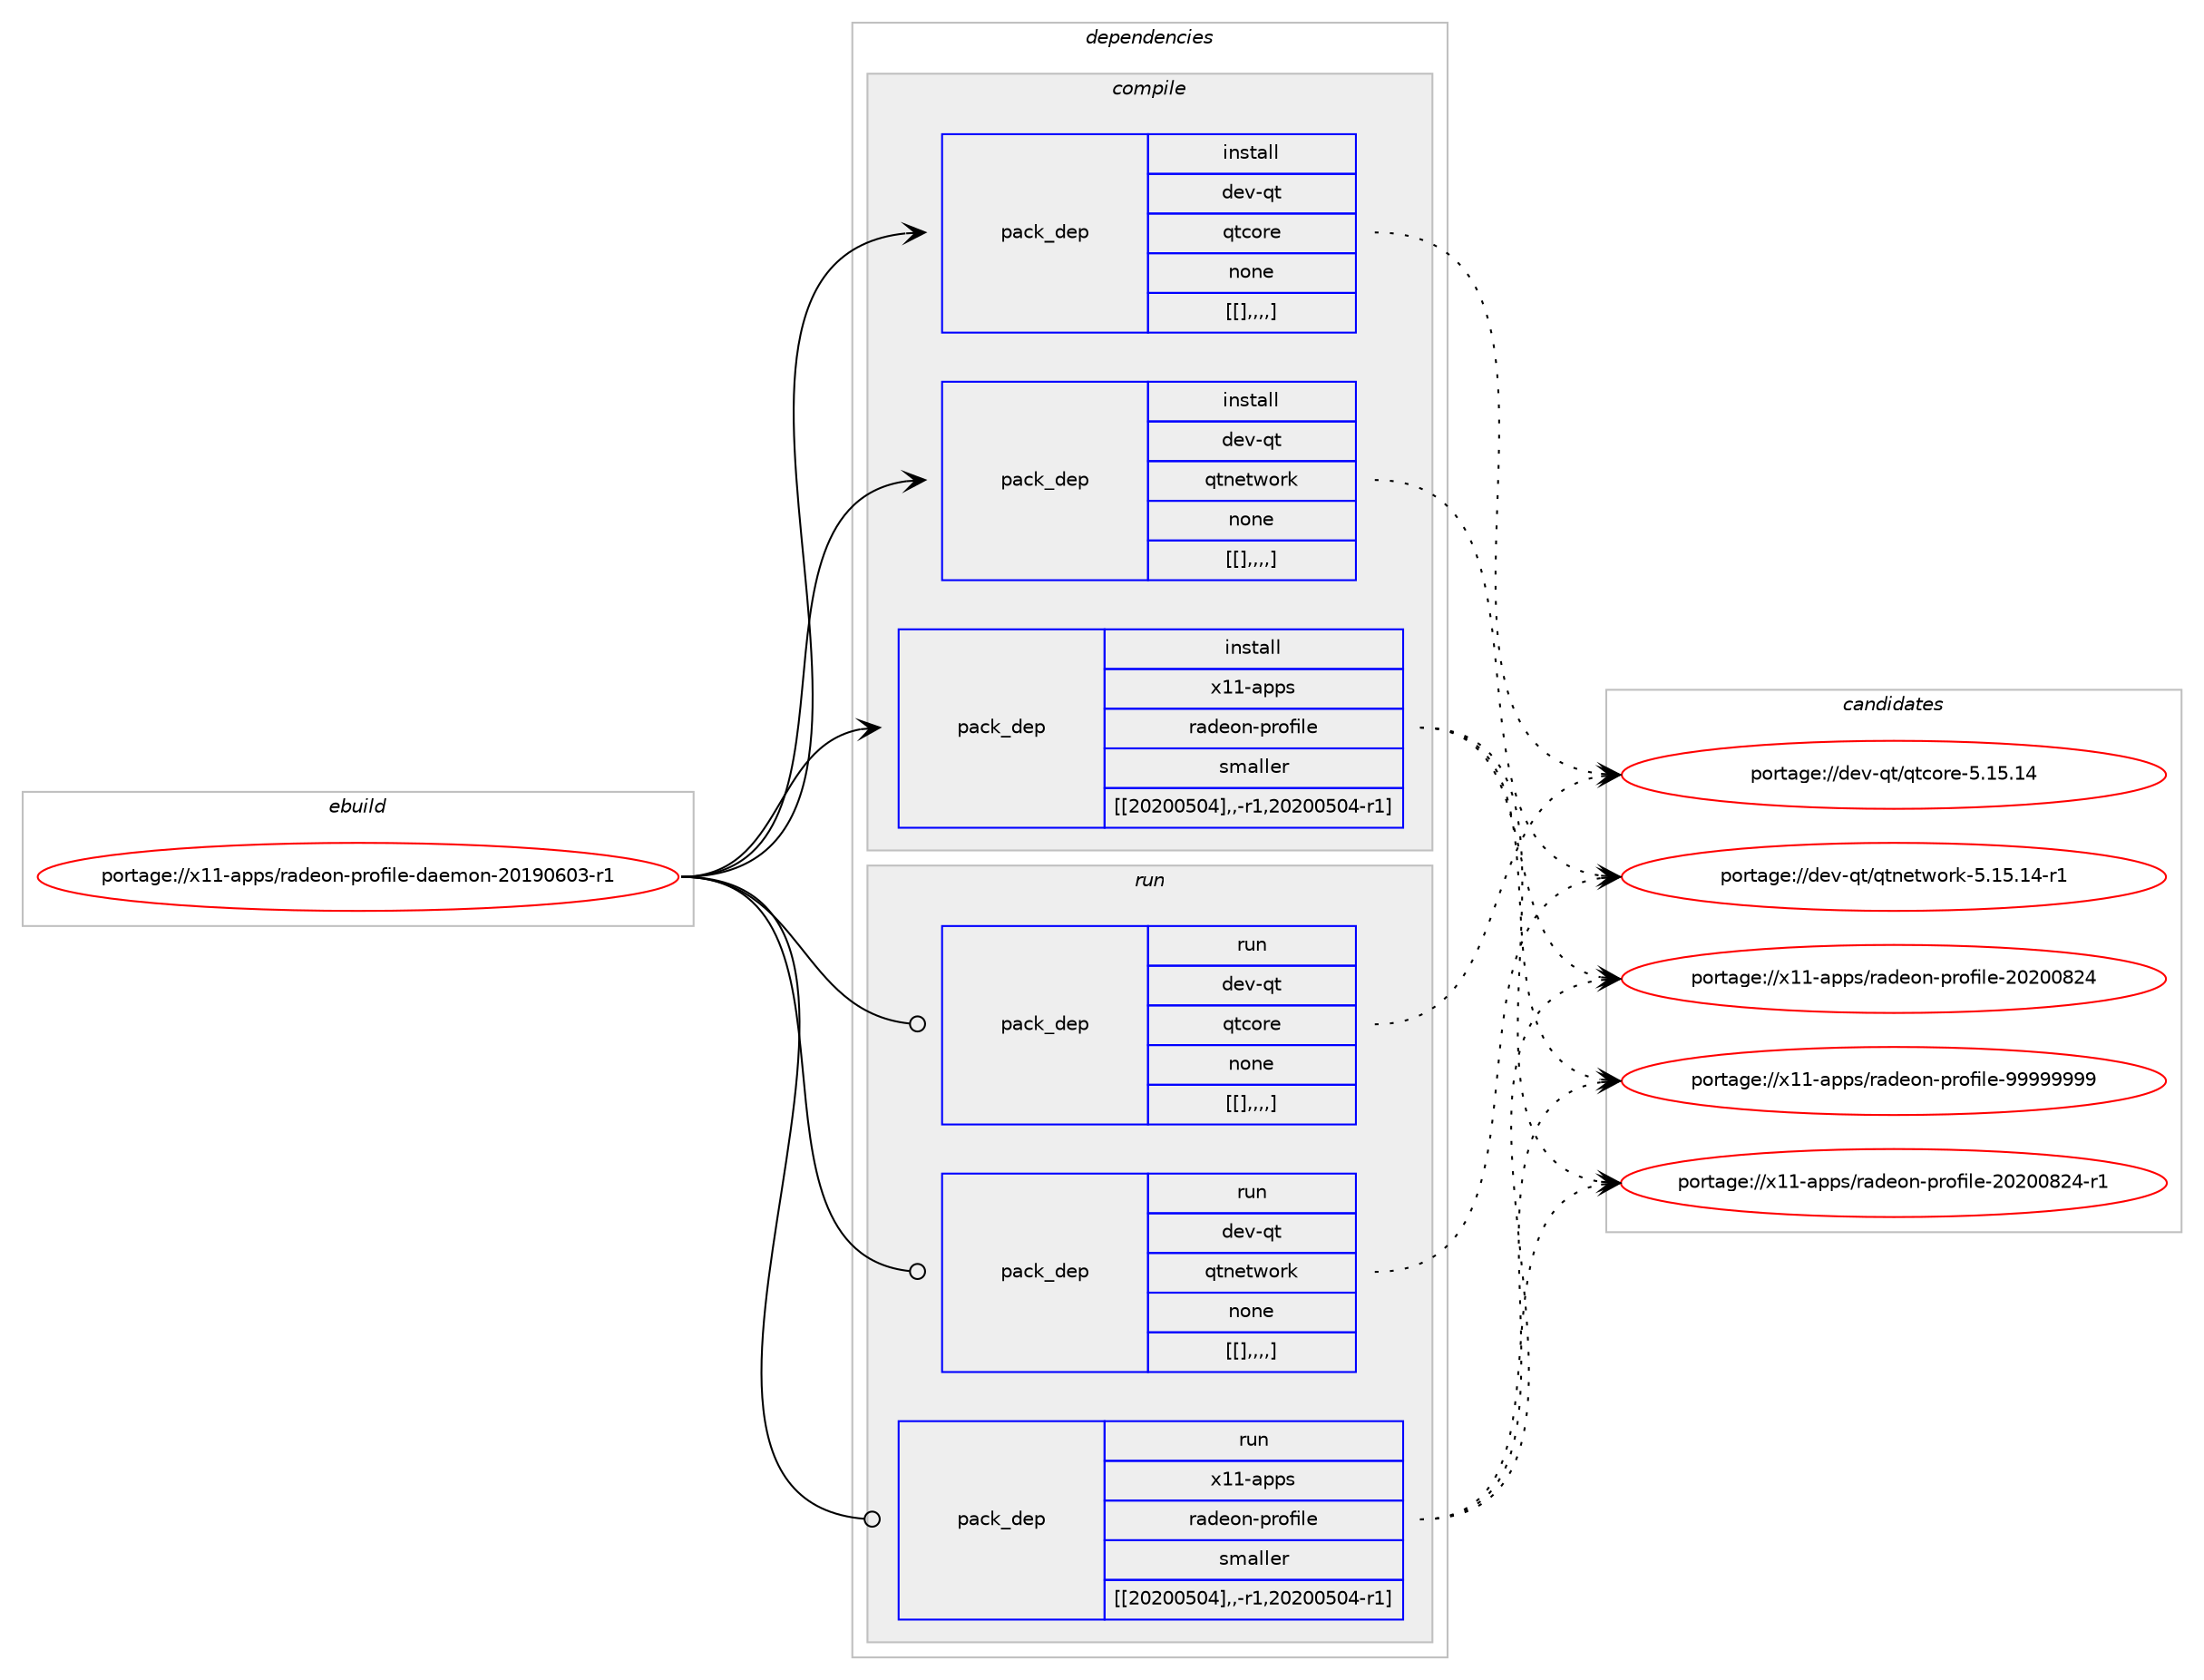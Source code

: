digraph prolog {

# *************
# Graph options
# *************

newrank=true;
concentrate=true;
compound=true;
graph [rankdir=LR,fontname=Helvetica,fontsize=10,ranksep=1.5];#, ranksep=2.5, nodesep=0.2];
edge  [arrowhead=vee];
node  [fontname=Helvetica,fontsize=10];

# **********
# The ebuild
# **********

subgraph cluster_leftcol {
color=gray;
label=<<i>ebuild</i>>;
id [label="portage://x11-apps/radeon-profile-daemon-20190603-r1", color=red, width=4, href="../x11-apps/radeon-profile-daemon-20190603-r1.svg"];
}

# ****************
# The dependencies
# ****************

subgraph cluster_midcol {
color=gray;
label=<<i>dependencies</i>>;
subgraph cluster_compile {
fillcolor="#eeeeee";
style=filled;
label=<<i>compile</i>>;
subgraph pack344086 {
dependency473788 [label=<<TABLE BORDER="0" CELLBORDER="1" CELLSPACING="0" CELLPADDING="4" WIDTH="220"><TR><TD ROWSPAN="6" CELLPADDING="30">pack_dep</TD></TR><TR><TD WIDTH="110">install</TD></TR><TR><TD>dev-qt</TD></TR><TR><TD>qtcore</TD></TR><TR><TD>none</TD></TR><TR><TD>[[],,,,]</TD></TR></TABLE>>, shape=none, color=blue];
}
id:e -> dependency473788:w [weight=20,style="solid",arrowhead="vee"];
subgraph pack344087 {
dependency473789 [label=<<TABLE BORDER="0" CELLBORDER="1" CELLSPACING="0" CELLPADDING="4" WIDTH="220"><TR><TD ROWSPAN="6" CELLPADDING="30">pack_dep</TD></TR><TR><TD WIDTH="110">install</TD></TR><TR><TD>dev-qt</TD></TR><TR><TD>qtnetwork</TD></TR><TR><TD>none</TD></TR><TR><TD>[[],,,,]</TD></TR></TABLE>>, shape=none, color=blue];
}
id:e -> dependency473789:w [weight=20,style="solid",arrowhead="vee"];
subgraph pack344088 {
dependency473790 [label=<<TABLE BORDER="0" CELLBORDER="1" CELLSPACING="0" CELLPADDING="4" WIDTH="220"><TR><TD ROWSPAN="6" CELLPADDING="30">pack_dep</TD></TR><TR><TD WIDTH="110">install</TD></TR><TR><TD>x11-apps</TD></TR><TR><TD>radeon-profile</TD></TR><TR><TD>smaller</TD></TR><TR><TD>[[20200504],,-r1,20200504-r1]</TD></TR></TABLE>>, shape=none, color=blue];
}
id:e -> dependency473790:w [weight=20,style="solid",arrowhead="vee"];
}
subgraph cluster_compileandrun {
fillcolor="#eeeeee";
style=filled;
label=<<i>compile and run</i>>;
}
subgraph cluster_run {
fillcolor="#eeeeee";
style=filled;
label=<<i>run</i>>;
subgraph pack344089 {
dependency473791 [label=<<TABLE BORDER="0" CELLBORDER="1" CELLSPACING="0" CELLPADDING="4" WIDTH="220"><TR><TD ROWSPAN="6" CELLPADDING="30">pack_dep</TD></TR><TR><TD WIDTH="110">run</TD></TR><TR><TD>dev-qt</TD></TR><TR><TD>qtcore</TD></TR><TR><TD>none</TD></TR><TR><TD>[[],,,,]</TD></TR></TABLE>>, shape=none, color=blue];
}
id:e -> dependency473791:w [weight=20,style="solid",arrowhead="odot"];
subgraph pack344090 {
dependency473792 [label=<<TABLE BORDER="0" CELLBORDER="1" CELLSPACING="0" CELLPADDING="4" WIDTH="220"><TR><TD ROWSPAN="6" CELLPADDING="30">pack_dep</TD></TR><TR><TD WIDTH="110">run</TD></TR><TR><TD>dev-qt</TD></TR><TR><TD>qtnetwork</TD></TR><TR><TD>none</TD></TR><TR><TD>[[],,,,]</TD></TR></TABLE>>, shape=none, color=blue];
}
id:e -> dependency473792:w [weight=20,style="solid",arrowhead="odot"];
subgraph pack344091 {
dependency473793 [label=<<TABLE BORDER="0" CELLBORDER="1" CELLSPACING="0" CELLPADDING="4" WIDTH="220"><TR><TD ROWSPAN="6" CELLPADDING="30">pack_dep</TD></TR><TR><TD WIDTH="110">run</TD></TR><TR><TD>x11-apps</TD></TR><TR><TD>radeon-profile</TD></TR><TR><TD>smaller</TD></TR><TR><TD>[[20200504],,-r1,20200504-r1]</TD></TR></TABLE>>, shape=none, color=blue];
}
id:e -> dependency473793:w [weight=20,style="solid",arrowhead="odot"];
}
}

# **************
# The candidates
# **************

subgraph cluster_choices {
rank=same;
color=gray;
label=<<i>candidates</i>>;

subgraph choice344086 {
color=black;
nodesep=1;
choice1001011184511311647113116991111141014553464953464952 [label="portage://dev-qt/qtcore-5.15.14", color=red, width=4,href="../dev-qt/qtcore-5.15.14.svg"];
dependency473788:e -> choice1001011184511311647113116991111141014553464953464952:w [style=dotted,weight="100"];
}
subgraph choice344087 {
color=black;
nodesep=1;
choice100101118451131164711311611010111611911111410745534649534649524511449 [label="portage://dev-qt/qtnetwork-5.15.14-r1", color=red, width=4,href="../dev-qt/qtnetwork-5.15.14-r1.svg"];
dependency473789:e -> choice100101118451131164711311611010111611911111410745534649534649524511449:w [style=dotted,weight="100"];
}
subgraph choice344088 {
color=black;
nodesep=1;
choice12049494597112112115471149710010111111045112114111102105108101455757575757575757 [label="portage://x11-apps/radeon-profile-99999999", color=red, width=4,href="../x11-apps/radeon-profile-99999999.svg"];
choice120494945971121121154711497100101111110451121141111021051081014550485048485650524511449 [label="portage://x11-apps/radeon-profile-20200824-r1", color=red, width=4,href="../x11-apps/radeon-profile-20200824-r1.svg"];
choice12049494597112112115471149710010111111045112114111102105108101455048504848565052 [label="portage://x11-apps/radeon-profile-20200824", color=red, width=4,href="../x11-apps/radeon-profile-20200824.svg"];
dependency473790:e -> choice12049494597112112115471149710010111111045112114111102105108101455757575757575757:w [style=dotted,weight="100"];
dependency473790:e -> choice120494945971121121154711497100101111110451121141111021051081014550485048485650524511449:w [style=dotted,weight="100"];
dependency473790:e -> choice12049494597112112115471149710010111111045112114111102105108101455048504848565052:w [style=dotted,weight="100"];
}
subgraph choice344089 {
color=black;
nodesep=1;
choice1001011184511311647113116991111141014553464953464952 [label="portage://dev-qt/qtcore-5.15.14", color=red, width=4,href="../dev-qt/qtcore-5.15.14.svg"];
dependency473791:e -> choice1001011184511311647113116991111141014553464953464952:w [style=dotted,weight="100"];
}
subgraph choice344090 {
color=black;
nodesep=1;
choice100101118451131164711311611010111611911111410745534649534649524511449 [label="portage://dev-qt/qtnetwork-5.15.14-r1", color=red, width=4,href="../dev-qt/qtnetwork-5.15.14-r1.svg"];
dependency473792:e -> choice100101118451131164711311611010111611911111410745534649534649524511449:w [style=dotted,weight="100"];
}
subgraph choice344091 {
color=black;
nodesep=1;
choice12049494597112112115471149710010111111045112114111102105108101455757575757575757 [label="portage://x11-apps/radeon-profile-99999999", color=red, width=4,href="../x11-apps/radeon-profile-99999999.svg"];
choice120494945971121121154711497100101111110451121141111021051081014550485048485650524511449 [label="portage://x11-apps/radeon-profile-20200824-r1", color=red, width=4,href="../x11-apps/radeon-profile-20200824-r1.svg"];
choice12049494597112112115471149710010111111045112114111102105108101455048504848565052 [label="portage://x11-apps/radeon-profile-20200824", color=red, width=4,href="../x11-apps/radeon-profile-20200824.svg"];
dependency473793:e -> choice12049494597112112115471149710010111111045112114111102105108101455757575757575757:w [style=dotted,weight="100"];
dependency473793:e -> choice120494945971121121154711497100101111110451121141111021051081014550485048485650524511449:w [style=dotted,weight="100"];
dependency473793:e -> choice12049494597112112115471149710010111111045112114111102105108101455048504848565052:w [style=dotted,weight="100"];
}
}

}
